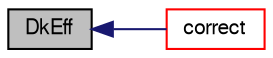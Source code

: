 digraph "DkEff"
{
  bgcolor="transparent";
  edge [fontname="FreeSans",fontsize="10",labelfontname="FreeSans",labelfontsize="10"];
  node [fontname="FreeSans",fontsize="10",shape=record];
  rankdir="LR";
  Node324 [label="DkEff",height=0.2,width=0.4,color="black", fillcolor="grey75", style="filled", fontcolor="black"];
  Node324 -> Node325 [dir="back",color="midnightblue",fontsize="10",style="solid",fontname="FreeSans"];
  Node325 [label="correct",height=0.2,width=0.4,color="red",URL="$a30734.html#a3ae44b28050c3aa494c1d8e18cf618c1",tooltip="Solve the turbulence equations and correct the turbulence viscosity. "];
}
